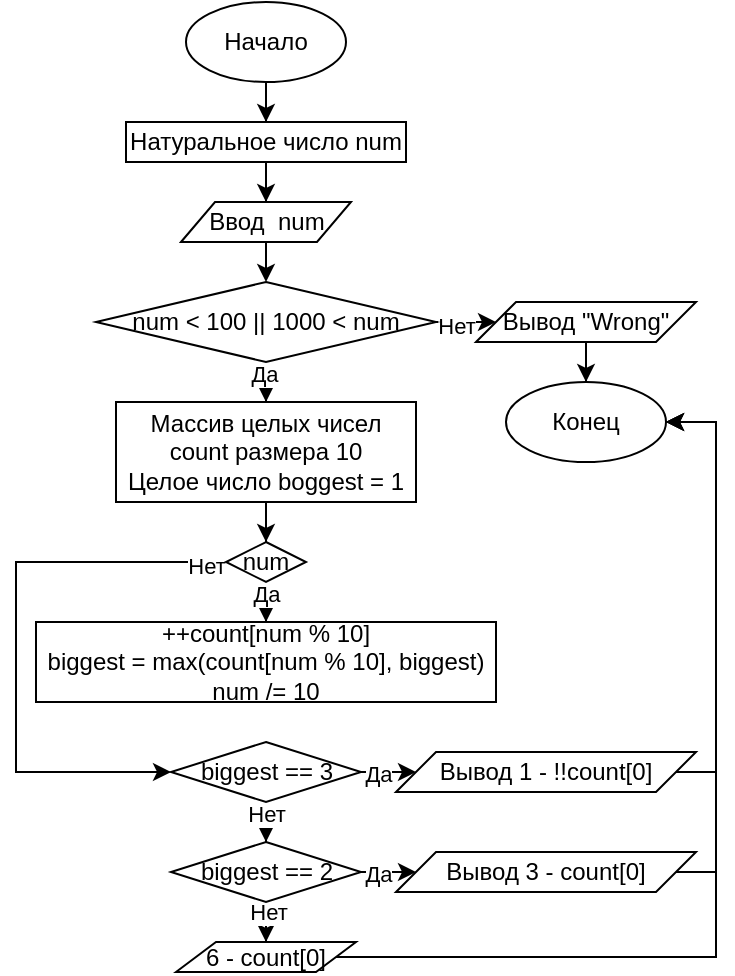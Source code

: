 <mxfile version="14.4.9" type="device"><diagram id="xJsCY4wfl1ZWwhfKGdgd" name="Page-1"><mxGraphModel dx="1112" dy="491" grid="1" gridSize="10" guides="1" tooltips="1" connect="1" arrows="1" fold="1" page="1" pageScale="1" pageWidth="850" pageHeight="1100" math="0" shadow="0"><root><mxCell id="0"/><mxCell id="1" parent="0"/><mxCell id="JwAtSXYHmNs1fXUTw-If-100" style="edgeStyle=orthogonalEdgeStyle;rounded=0;orthogonalLoop=1;jettySize=auto;html=1;entryX=0.5;entryY=0;entryDx=0;entryDy=0;" edge="1" parent="1" source="JwAtSXYHmNs1fXUTw-If-101" target="JwAtSXYHmNs1fXUTw-If-103"><mxGeometry relative="1" as="geometry"/></mxCell><mxCell id="JwAtSXYHmNs1fXUTw-If-101" value="Начало" style="ellipse;whiteSpace=wrap;html=1;" vertex="1" parent="1"><mxGeometry x="215" y="320" width="80" height="40" as="geometry"/></mxCell><mxCell id="JwAtSXYHmNs1fXUTw-If-102" style="edgeStyle=orthogonalEdgeStyle;rounded=0;orthogonalLoop=1;jettySize=auto;html=1;" edge="1" parent="1" source="JwAtSXYHmNs1fXUTw-If-103" target="JwAtSXYHmNs1fXUTw-If-105"><mxGeometry relative="1" as="geometry"/></mxCell><mxCell id="JwAtSXYHmNs1fXUTw-If-103" value="Натуральное число&amp;nbsp;num" style="rounded=0;whiteSpace=wrap;html=1;" vertex="1" parent="1"><mxGeometry x="185" y="380" width="140" height="20" as="geometry"/></mxCell><mxCell id="JwAtSXYHmNs1fXUTw-If-104" style="edgeStyle=orthogonalEdgeStyle;rounded=0;orthogonalLoop=1;jettySize=auto;html=1;entryX=0.5;entryY=0;entryDx=0;entryDy=0;" edge="1" parent="1" source="JwAtSXYHmNs1fXUTw-If-105"><mxGeometry relative="1" as="geometry"><mxPoint x="255" y="460" as="targetPoint"/></mxGeometry></mxCell><mxCell id="JwAtSXYHmNs1fXUTw-If-105" value="Ввод&amp;nbsp;&amp;nbsp;num" style="shape=parallelogram;perimeter=parallelogramPerimeter;whiteSpace=wrap;html=1;" vertex="1" parent="1"><mxGeometry x="212.5" y="420" width="85" height="20" as="geometry"/></mxCell><mxCell id="JwAtSXYHmNs1fXUTw-If-121" style="edgeStyle=orthogonalEdgeStyle;rounded=0;orthogonalLoop=1;jettySize=auto;html=1;entryX=0;entryY=0.5;entryDx=0;entryDy=0;" edge="1" parent="1" source="JwAtSXYHmNs1fXUTw-If-118" target="JwAtSXYHmNs1fXUTw-If-119"><mxGeometry relative="1" as="geometry"/></mxCell><mxCell id="JwAtSXYHmNs1fXUTw-If-123" value="Нет" style="edgeLabel;html=1;align=center;verticalAlign=middle;resizable=0;points=[];" vertex="1" connectable="0" parent="JwAtSXYHmNs1fXUTw-If-121"><mxGeometry x="0.411" y="-2" relative="1" as="geometry"><mxPoint as="offset"/></mxGeometry></mxCell><mxCell id="JwAtSXYHmNs1fXUTw-If-125" style="edgeStyle=orthogonalEdgeStyle;rounded=0;orthogonalLoop=1;jettySize=auto;html=1;" edge="1" parent="1" source="JwAtSXYHmNs1fXUTw-If-118" target="JwAtSXYHmNs1fXUTw-If-124"><mxGeometry relative="1" as="geometry"/></mxCell><mxCell id="JwAtSXYHmNs1fXUTw-If-126" value="Да" style="edgeLabel;html=1;align=center;verticalAlign=middle;resizable=0;points=[];" vertex="1" connectable="0" parent="JwAtSXYHmNs1fXUTw-If-125"><mxGeometry x="0.51" y="-1" relative="1" as="geometry"><mxPoint as="offset"/></mxGeometry></mxCell><mxCell id="JwAtSXYHmNs1fXUTw-If-118" value="num &amp;lt; 100 || 1000 &amp;lt; num" style="rhombus;whiteSpace=wrap;html=1;" vertex="1" parent="1"><mxGeometry x="170" y="460" width="170" height="40" as="geometry"/></mxCell><mxCell id="JwAtSXYHmNs1fXUTw-If-122" style="edgeStyle=orthogonalEdgeStyle;rounded=0;orthogonalLoop=1;jettySize=auto;html=1;" edge="1" parent="1" source="JwAtSXYHmNs1fXUTw-If-119" target="JwAtSXYHmNs1fXUTw-If-120"><mxGeometry relative="1" as="geometry"/></mxCell><mxCell id="JwAtSXYHmNs1fXUTw-If-119" value="Вывод &quot;Wrong&quot;" style="shape=parallelogram;perimeter=parallelogramPerimeter;whiteSpace=wrap;html=1;fixedSize=1;" vertex="1" parent="1"><mxGeometry x="360" y="470" width="110" height="20" as="geometry"/></mxCell><mxCell id="JwAtSXYHmNs1fXUTw-If-120" value="Конец" style="ellipse;whiteSpace=wrap;html=1;" vertex="1" parent="1"><mxGeometry x="375" y="510" width="80" height="40" as="geometry"/></mxCell><mxCell id="JwAtSXYHmNs1fXUTw-If-128" style="edgeStyle=orthogonalEdgeStyle;rounded=0;orthogonalLoop=1;jettySize=auto;html=1;entryX=0.5;entryY=0;entryDx=0;entryDy=0;" edge="1" parent="1" source="JwAtSXYHmNs1fXUTw-If-124" target="JwAtSXYHmNs1fXUTw-If-127"><mxGeometry relative="1" as="geometry"/></mxCell><mxCell id="JwAtSXYHmNs1fXUTw-If-124" value="Массив целых чисел count размера 10&lt;br&gt;Целое число boggest = 1" style="rounded=0;whiteSpace=wrap;html=1;" vertex="1" parent="1"><mxGeometry x="180" y="520" width="150" height="50" as="geometry"/></mxCell><mxCell id="JwAtSXYHmNs1fXUTw-If-130" style="edgeStyle=orthogonalEdgeStyle;rounded=0;orthogonalLoop=1;jettySize=auto;html=1;entryX=0.5;entryY=0;entryDx=0;entryDy=0;" edge="1" parent="1" source="JwAtSXYHmNs1fXUTw-If-127" target="JwAtSXYHmNs1fXUTw-If-129"><mxGeometry relative="1" as="geometry"/></mxCell><mxCell id="JwAtSXYHmNs1fXUTw-If-131" value="Да" style="edgeLabel;html=1;align=center;verticalAlign=middle;resizable=0;points=[];" vertex="1" connectable="0" parent="JwAtSXYHmNs1fXUTw-If-130"><mxGeometry x="0.531" relative="1" as="geometry"><mxPoint as="offset"/></mxGeometry></mxCell><mxCell id="JwAtSXYHmNs1fXUTw-If-133" style="edgeStyle=orthogonalEdgeStyle;rounded=0;orthogonalLoop=1;jettySize=auto;html=1;entryX=0;entryY=0.5;entryDx=0;entryDy=0;" edge="1" parent="1" source="JwAtSXYHmNs1fXUTw-If-127" target="JwAtSXYHmNs1fXUTw-If-132"><mxGeometry relative="1" as="geometry"><Array as="points"><mxPoint x="130" y="600"/><mxPoint x="130" y="705"/></Array></mxGeometry></mxCell><mxCell id="JwAtSXYHmNs1fXUTw-If-134" value="Нет" style="edgeLabel;html=1;align=center;verticalAlign=middle;resizable=0;points=[];" vertex="1" connectable="0" parent="JwAtSXYHmNs1fXUTw-If-133"><mxGeometry x="-0.927" y="2" relative="1" as="geometry"><mxPoint as="offset"/></mxGeometry></mxCell><mxCell id="JwAtSXYHmNs1fXUTw-If-127" value="num" style="rhombus;whiteSpace=wrap;html=1;" vertex="1" parent="1"><mxGeometry x="235" y="590" width="40" height="20" as="geometry"/></mxCell><mxCell id="JwAtSXYHmNs1fXUTw-If-129" value="&lt;div&gt;++count[num % 10]&lt;/div&gt;&lt;div&gt;biggest = max(count[num % 10], biggest)&lt;/div&gt;&lt;div&gt;num /= 10&lt;/div&gt;" style="rounded=0;whiteSpace=wrap;html=1;" vertex="1" parent="1"><mxGeometry x="140" y="630" width="230" height="40" as="geometry"/></mxCell><mxCell id="JwAtSXYHmNs1fXUTw-If-136" style="edgeStyle=orthogonalEdgeStyle;rounded=0;orthogonalLoop=1;jettySize=auto;html=1;entryX=0;entryY=0.5;entryDx=0;entryDy=0;" edge="1" parent="1" source="JwAtSXYHmNs1fXUTw-If-132" target="JwAtSXYHmNs1fXUTw-If-135"><mxGeometry relative="1" as="geometry"/></mxCell><mxCell id="JwAtSXYHmNs1fXUTw-If-137" value="Да" style="edgeLabel;html=1;align=center;verticalAlign=middle;resizable=0;points=[];" vertex="1" connectable="0" parent="JwAtSXYHmNs1fXUTw-If-136"><mxGeometry x="0.47" y="-1" relative="1" as="geometry"><mxPoint as="offset"/></mxGeometry></mxCell><mxCell id="JwAtSXYHmNs1fXUTw-If-155" style="edgeStyle=orthogonalEdgeStyle;rounded=0;orthogonalLoop=1;jettySize=auto;html=1;entryX=0.5;entryY=0;entryDx=0;entryDy=0;" edge="1" parent="1" source="JwAtSXYHmNs1fXUTw-If-132" target="JwAtSXYHmNs1fXUTw-If-148"><mxGeometry relative="1" as="geometry"/></mxCell><mxCell id="JwAtSXYHmNs1fXUTw-If-156" value="Нет" style="edgeLabel;html=1;align=center;verticalAlign=middle;resizable=0;points=[];" vertex="1" connectable="0" parent="JwAtSXYHmNs1fXUTw-If-155"><mxGeometry x="0.588" relative="1" as="geometry"><mxPoint y="-2" as="offset"/></mxGeometry></mxCell><mxCell id="JwAtSXYHmNs1fXUTw-If-132" value="biggest == 3" style="rhombus;whiteSpace=wrap;html=1;" vertex="1" parent="1"><mxGeometry x="207.5" y="690" width="95" height="30" as="geometry"/></mxCell><mxCell id="JwAtSXYHmNs1fXUTw-If-160" style="edgeStyle=orthogonalEdgeStyle;rounded=0;orthogonalLoop=1;jettySize=auto;html=1;entryX=1;entryY=0.5;entryDx=0;entryDy=0;" edge="1" parent="1" source="JwAtSXYHmNs1fXUTw-If-135" target="JwAtSXYHmNs1fXUTw-If-120"><mxGeometry relative="1" as="geometry"><Array as="points"><mxPoint x="480" y="705"/><mxPoint x="480" y="530"/></Array></mxGeometry></mxCell><mxCell id="JwAtSXYHmNs1fXUTw-If-135" value="Вывод&amp;nbsp;1 - !!count[0]" style="shape=parallelogram;perimeter=parallelogramPerimeter;whiteSpace=wrap;html=1;fixedSize=1;" vertex="1" parent="1"><mxGeometry x="320" y="695" width="150" height="20" as="geometry"/></mxCell><mxCell id="JwAtSXYHmNs1fXUTw-If-146" style="edgeStyle=orthogonalEdgeStyle;rounded=0;orthogonalLoop=1;jettySize=auto;html=1;entryX=0;entryY=0.5;entryDx=0;entryDy=0;" edge="1" parent="1" source="JwAtSXYHmNs1fXUTw-If-148" target="JwAtSXYHmNs1fXUTw-If-149"><mxGeometry relative="1" as="geometry"/></mxCell><mxCell id="JwAtSXYHmNs1fXUTw-If-147" value="Да" style="edgeLabel;html=1;align=center;verticalAlign=middle;resizable=0;points=[];" vertex="1" connectable="0" parent="JwAtSXYHmNs1fXUTw-If-146"><mxGeometry x="0.47" y="-1" relative="1" as="geometry"><mxPoint as="offset"/></mxGeometry></mxCell><mxCell id="JwAtSXYHmNs1fXUTw-If-157" style="edgeStyle=orthogonalEdgeStyle;rounded=0;orthogonalLoop=1;jettySize=auto;html=1;entryX=0.5;entryY=0;entryDx=0;entryDy=0;" edge="1" parent="1" source="JwAtSXYHmNs1fXUTw-If-148" target="JwAtSXYHmNs1fXUTw-If-153"><mxGeometry relative="1" as="geometry"/></mxCell><mxCell id="JwAtSXYHmNs1fXUTw-If-158" value="Нет" style="edgeLabel;html=1;align=center;verticalAlign=middle;resizable=0;points=[];" vertex="1" connectable="0" parent="JwAtSXYHmNs1fXUTw-If-157"><mxGeometry x="0.172" y="-1" relative="1" as="geometry"><mxPoint as="offset"/></mxGeometry></mxCell><mxCell id="JwAtSXYHmNs1fXUTw-If-148" value="biggest == 2" style="rhombus;whiteSpace=wrap;html=1;" vertex="1" parent="1"><mxGeometry x="207.5" y="740" width="95" height="30" as="geometry"/></mxCell><mxCell id="JwAtSXYHmNs1fXUTw-If-159" style="edgeStyle=orthogonalEdgeStyle;rounded=0;orthogonalLoop=1;jettySize=auto;html=1;entryX=1;entryY=0.5;entryDx=0;entryDy=0;" edge="1" parent="1" source="JwAtSXYHmNs1fXUTw-If-149" target="JwAtSXYHmNs1fXUTw-If-120"><mxGeometry relative="1" as="geometry"><Array as="points"><mxPoint x="480" y="755"/><mxPoint x="480" y="530"/></Array></mxGeometry></mxCell><mxCell id="JwAtSXYHmNs1fXUTw-If-149" value="Вывод&amp;nbsp;3 - count[0]" style="shape=parallelogram;perimeter=parallelogramPerimeter;whiteSpace=wrap;html=1;fixedSize=1;" vertex="1" parent="1"><mxGeometry x="320" y="745" width="150" height="20" as="geometry"/></mxCell><mxCell id="JwAtSXYHmNs1fXUTw-If-161" style="edgeStyle=orthogonalEdgeStyle;rounded=0;orthogonalLoop=1;jettySize=auto;html=1;entryX=1;entryY=0.5;entryDx=0;entryDy=0;" edge="1" parent="1" source="JwAtSXYHmNs1fXUTw-If-153" target="JwAtSXYHmNs1fXUTw-If-120"><mxGeometry relative="1" as="geometry"><Array as="points"><mxPoint x="480" y="798"/><mxPoint x="480" y="530"/></Array></mxGeometry></mxCell><mxCell id="JwAtSXYHmNs1fXUTw-If-153" value="6 - count[0]" style="shape=parallelogram;perimeter=parallelogramPerimeter;whiteSpace=wrap;html=1;fixedSize=1;" vertex="1" parent="1"><mxGeometry x="210" y="790" width="90" height="15" as="geometry"/></mxCell></root></mxGraphModel></diagram></mxfile>